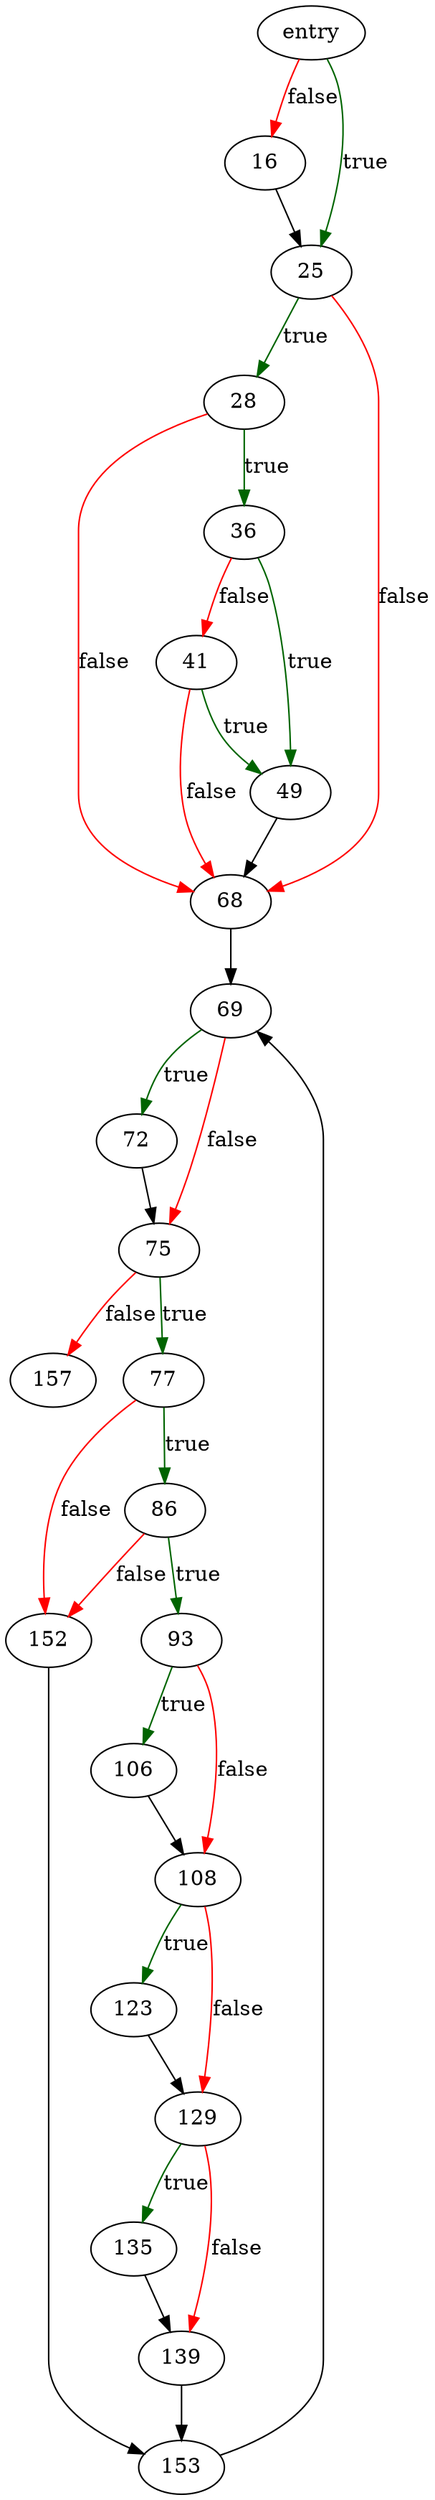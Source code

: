 digraph "pager_write_pagelist" {
	// Node definitions.
	2 [label=entry];
	16;
	25;
	28;
	36;
	41;
	49;
	68;
	69;
	72;
	75;
	77;
	86;
	93;
	106;
	108;
	123;
	129;
	135;
	139;
	152;
	153;
	157;

	// Edge definitions.
	2 -> 16 [
		color=red
		label=false
	];
	2 -> 25 [
		color=darkgreen
		label=true
	];
	16 -> 25;
	25 -> 28 [
		color=darkgreen
		label=true
	];
	25 -> 68 [
		color=red
		label=false
	];
	28 -> 36 [
		color=darkgreen
		label=true
	];
	28 -> 68 [
		color=red
		label=false
	];
	36 -> 41 [
		color=red
		label=false
	];
	36 -> 49 [
		color=darkgreen
		label=true
	];
	41 -> 49 [
		color=darkgreen
		label=true
	];
	41 -> 68 [
		color=red
		label=false
	];
	49 -> 68;
	68 -> 69;
	69 -> 72 [
		color=darkgreen
		label=true
	];
	69 -> 75 [
		color=red
		label=false
	];
	72 -> 75;
	75 -> 77 [
		color=darkgreen
		label=true
	];
	75 -> 157 [
		color=red
		label=false
	];
	77 -> 86 [
		color=darkgreen
		label=true
	];
	77 -> 152 [
		color=red
		label=false
	];
	86 -> 93 [
		color=darkgreen
		label=true
	];
	86 -> 152 [
		color=red
		label=false
	];
	93 -> 106 [
		color=darkgreen
		label=true
	];
	93 -> 108 [
		color=red
		label=false
	];
	106 -> 108;
	108 -> 123 [
		color=darkgreen
		label=true
	];
	108 -> 129 [
		color=red
		label=false
	];
	123 -> 129;
	129 -> 135 [
		color=darkgreen
		label=true
	];
	129 -> 139 [
		color=red
		label=false
	];
	135 -> 139;
	139 -> 153;
	152 -> 153;
	153 -> 69;
}